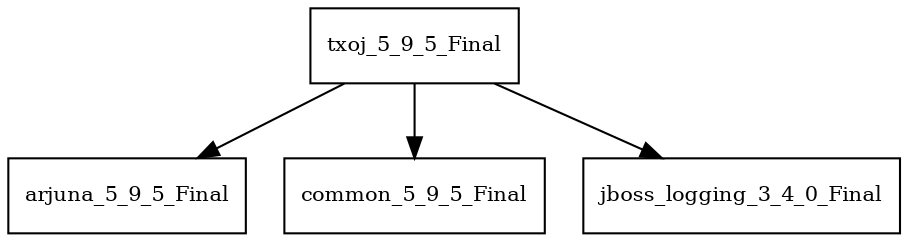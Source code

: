 digraph txoj_5_9_5_Final_dependencies {
  node [shape = box, fontsize=10.0];
  txoj_5_9_5_Final -> arjuna_5_9_5_Final;
  txoj_5_9_5_Final -> common_5_9_5_Final;
  txoj_5_9_5_Final -> jboss_logging_3_4_0_Final;
}
